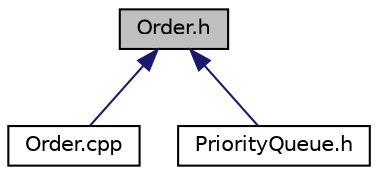 digraph "Order.h"
{
 // LATEX_PDF_SIZE
  edge [fontname="Helvetica",fontsize="10",labelfontname="Helvetica",labelfontsize="10"];
  node [fontname="Helvetica",fontsize="10",shape=record];
  Node1 [label="Order.h",height=0.2,width=0.4,color="black", fillcolor="grey75", style="filled", fontcolor="black",tooltip="This header includes the Order class. The order class contains members: priority, orderID,..."];
  Node1 -> Node2 [dir="back",color="midnightblue",fontsize="10",style="solid",fontname="Helvetica"];
  Node2 [label="Order.cpp",height=0.2,width=0.4,color="black", fillcolor="white", style="filled",URL="$_order_8cpp.html",tooltip="This source file contains the definitions for Order.h."];
  Node1 -> Node3 [dir="back",color="midnightblue",fontsize="10",style="solid",fontname="Helvetica"];
  Node3 [label="PriorityQueue.h",height=0.2,width=0.4,color="black", fillcolor="white", style="filled",URL="$_priority_queue_8h.html",tooltip="This header includes the class for the Priority Queue. The Priority Queue is a standard vector that t..."];
}
